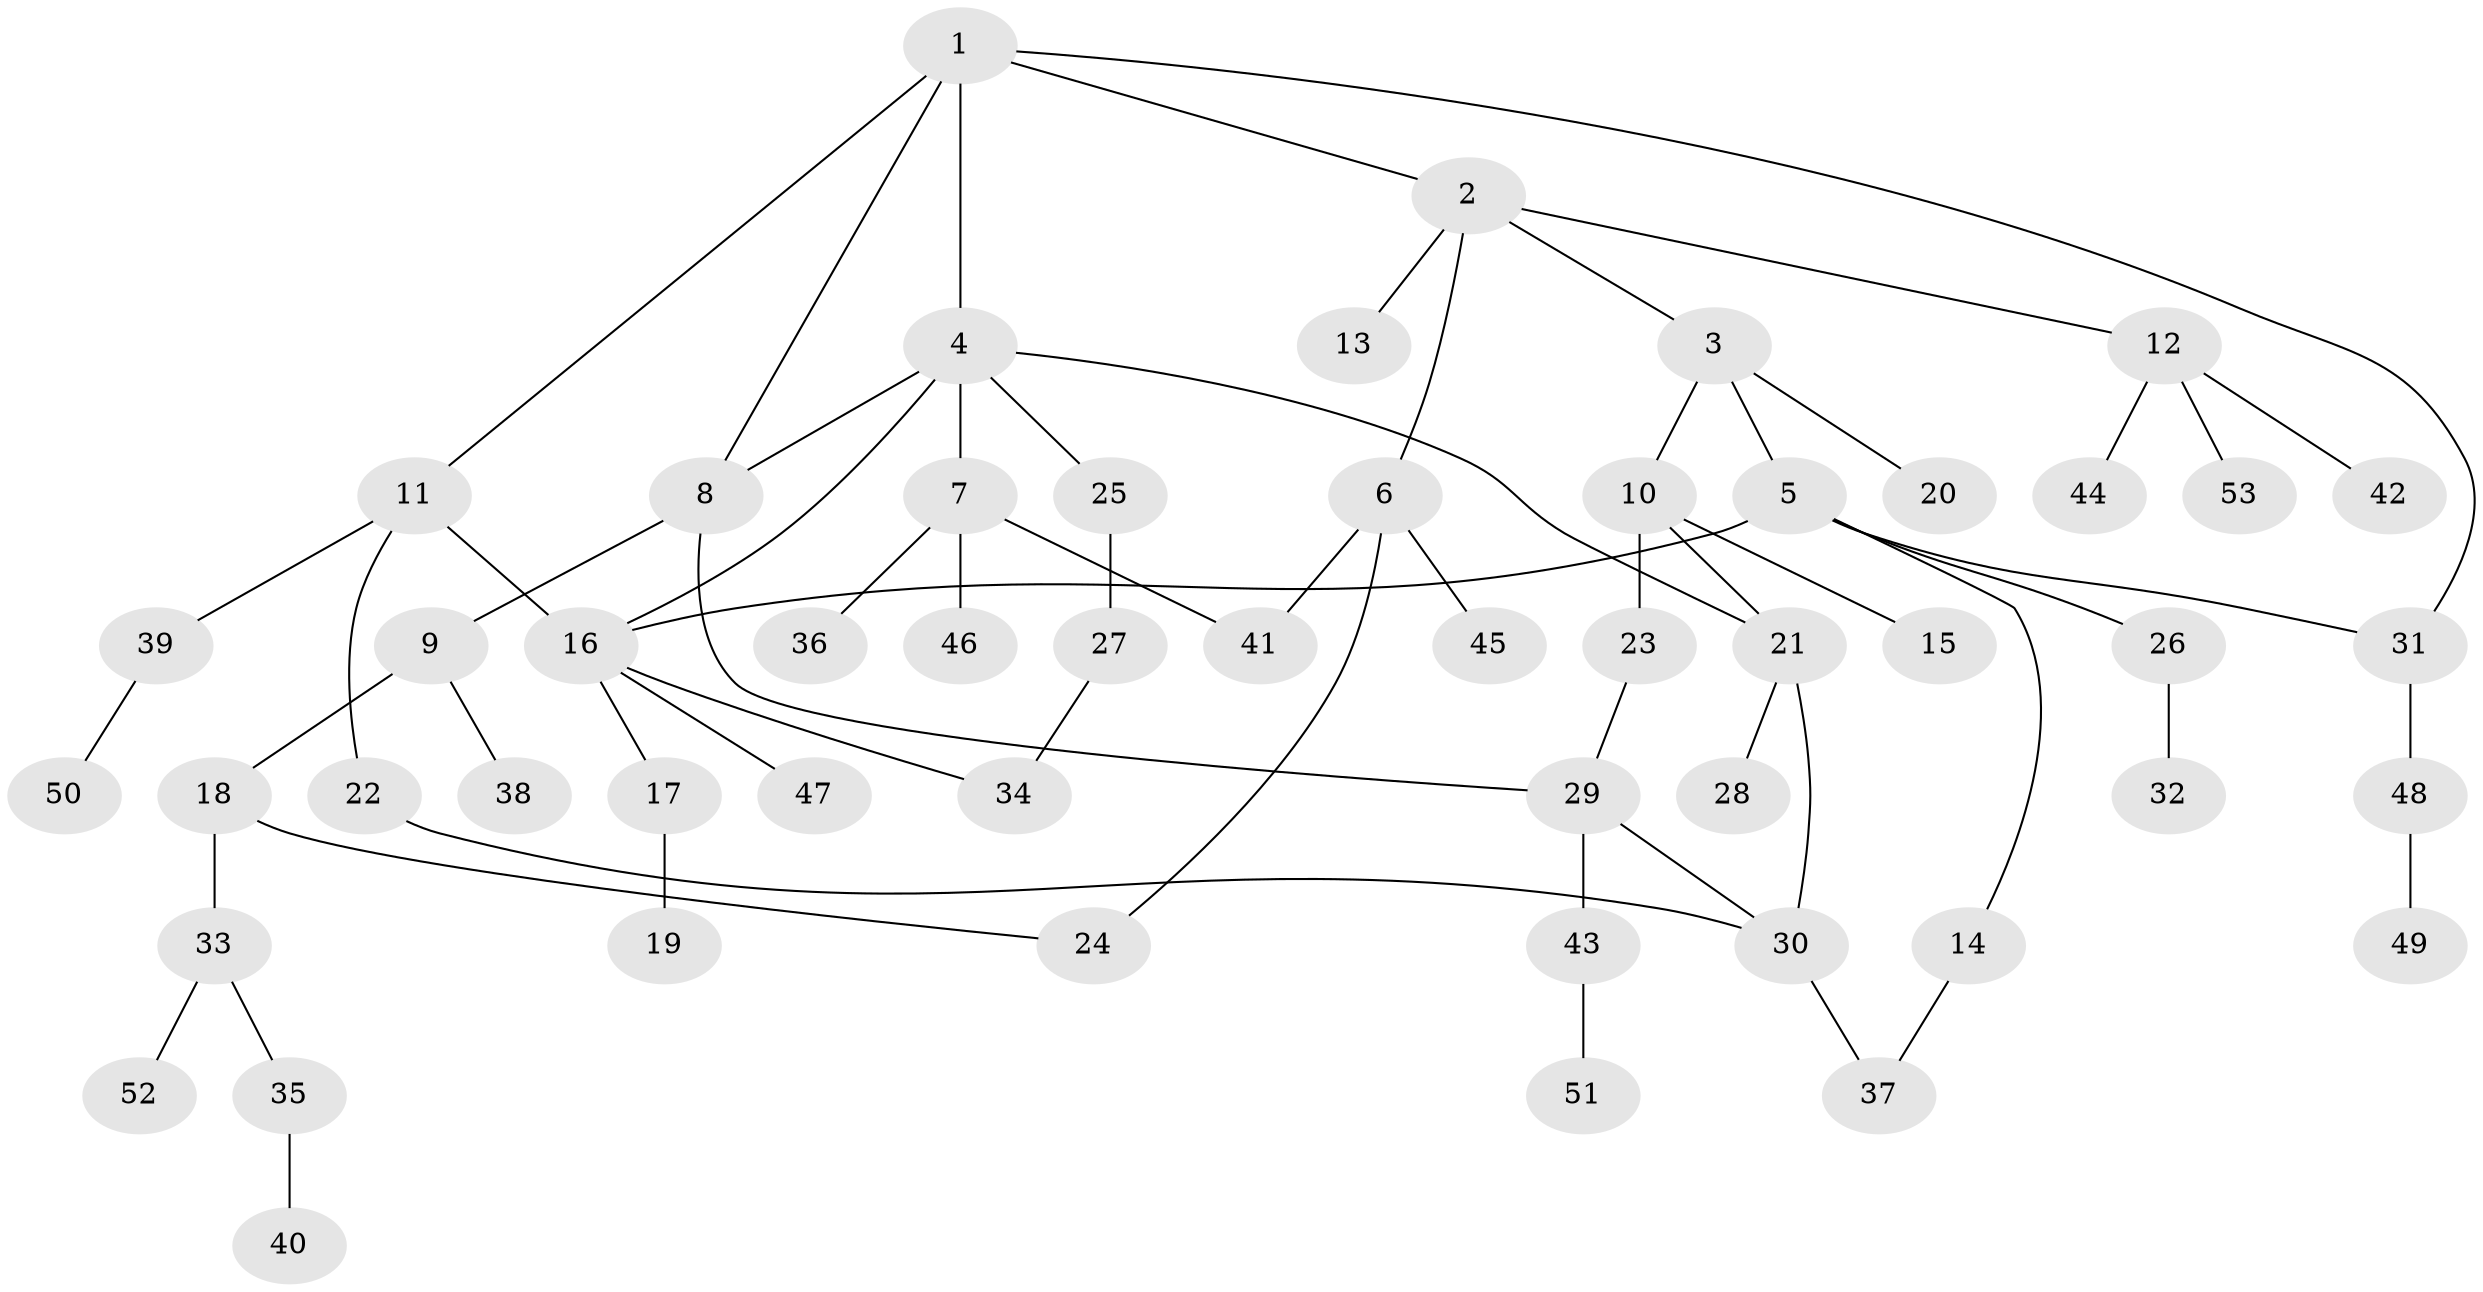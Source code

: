 // coarse degree distribution, {5: 0.09375, 4: 0.15625, 3: 0.25, 6: 0.03125, 2: 0.1875, 1: 0.28125}
// Generated by graph-tools (version 1.1) at 2025/48/03/04/25 22:48:38]
// undirected, 53 vertices, 64 edges
graph export_dot {
  node [color=gray90,style=filled];
  1;
  2;
  3;
  4;
  5;
  6;
  7;
  8;
  9;
  10;
  11;
  12;
  13;
  14;
  15;
  16;
  17;
  18;
  19;
  20;
  21;
  22;
  23;
  24;
  25;
  26;
  27;
  28;
  29;
  30;
  31;
  32;
  33;
  34;
  35;
  36;
  37;
  38;
  39;
  40;
  41;
  42;
  43;
  44;
  45;
  46;
  47;
  48;
  49;
  50;
  51;
  52;
  53;
  1 -- 2;
  1 -- 4;
  1 -- 8;
  1 -- 11;
  1 -- 31;
  2 -- 3;
  2 -- 6;
  2 -- 12;
  2 -- 13;
  3 -- 5;
  3 -- 10;
  3 -- 20;
  4 -- 7;
  4 -- 21;
  4 -- 25;
  4 -- 16;
  4 -- 8;
  5 -- 14;
  5 -- 16;
  5 -- 26;
  5 -- 31;
  6 -- 24;
  6 -- 41;
  6 -- 45;
  7 -- 36;
  7 -- 46;
  7 -- 41;
  8 -- 9;
  8 -- 29;
  9 -- 18;
  9 -- 38;
  10 -- 15;
  10 -- 23;
  10 -- 21;
  11 -- 22;
  11 -- 39;
  11 -- 16;
  12 -- 42;
  12 -- 44;
  12 -- 53;
  14 -- 37;
  16 -- 17;
  16 -- 34;
  16 -- 47;
  17 -- 19;
  18 -- 33;
  18 -- 24;
  21 -- 28;
  21 -- 30;
  22 -- 30;
  23 -- 29;
  25 -- 27;
  26 -- 32;
  27 -- 34;
  29 -- 43;
  29 -- 30;
  30 -- 37;
  31 -- 48;
  33 -- 35;
  33 -- 52;
  35 -- 40;
  39 -- 50;
  43 -- 51;
  48 -- 49;
}
